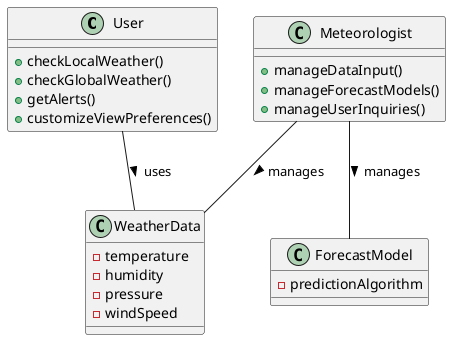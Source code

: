 @startuml
class User {
  +checkLocalWeather()
  +checkGlobalWeather()
  +getAlerts()
  +customizeViewPreferences()
}

class Meteorologist {
  +manageDataInput()
  +manageForecastModels()
  +manageUserInquiries()
}

class WeatherData {
  -temperature
  -humidity
  -pressure
  -windSpeed
}

class ForecastModel {
  -predictionAlgorithm
}

User -- WeatherData : uses >
Meteorologist -- WeatherData : manages >
Meteorologist -- ForecastModel : manages >
@enduml